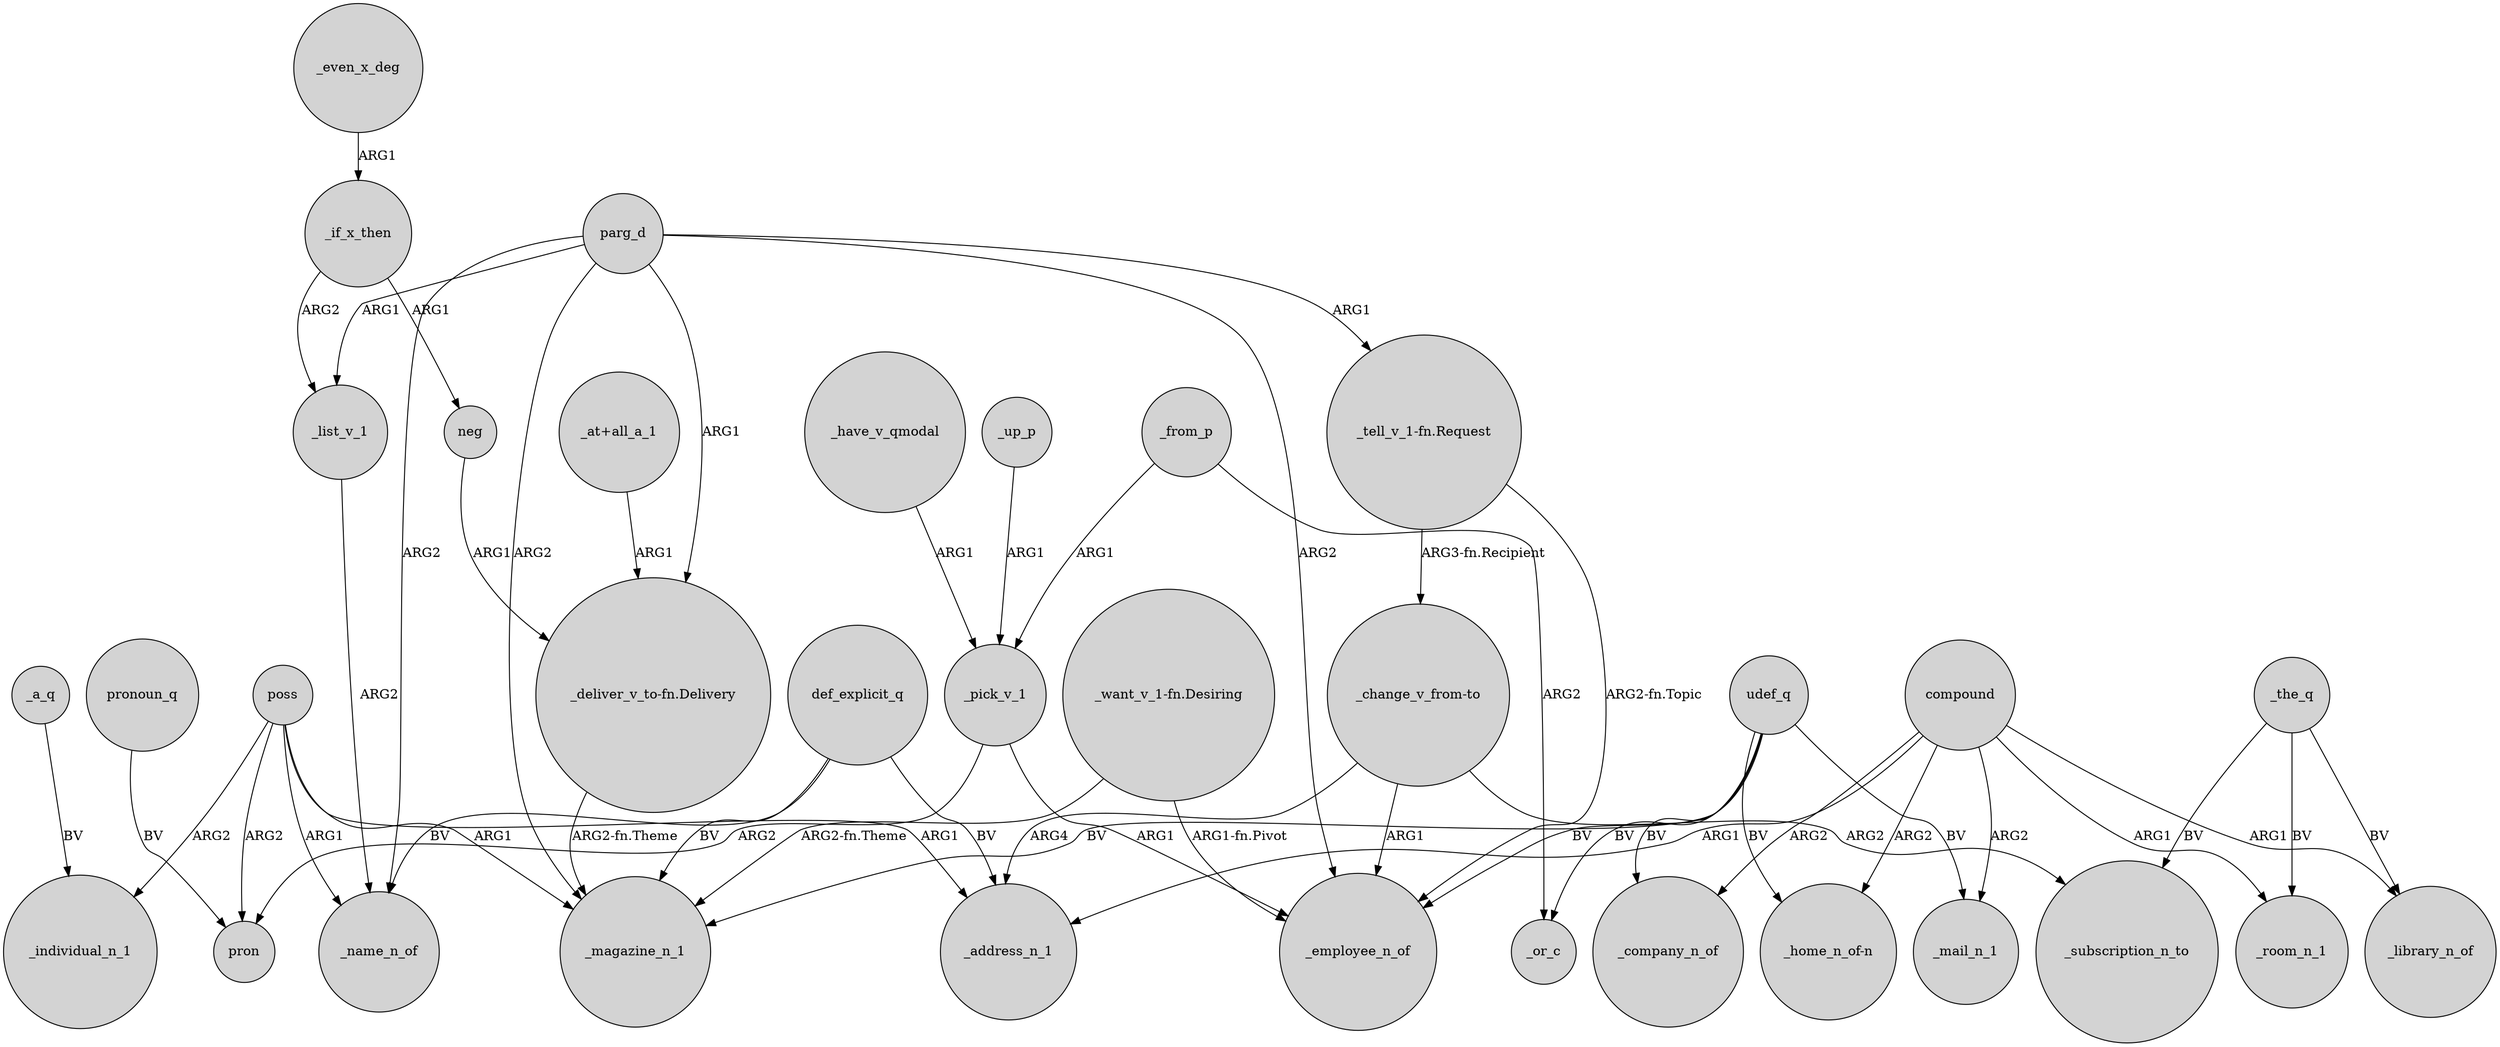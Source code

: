 digraph {
	node [shape=circle style=filled]
	_pick_v_1 -> pron [label=ARG2]
	_list_v_1 -> _name_n_of [label=ARG2]
	_the_q -> _subscription_n_to [label=BV]
	poss -> _address_n_1 [label=ARG1]
	def_explicit_q -> _magazine_n_1 [label=BV]
	_if_x_then -> neg [label=ARG1]
	_a_q -> _individual_n_1 [label=BV]
	poss -> pron [label=ARG2]
	udef_q -> _employee_n_of [label=BV]
	_from_p -> _pick_v_1 [label=ARG1]
	_even_x_deg -> _if_x_then [label=ARG1]
	parg_d -> _name_n_of [label=ARG2]
	parg_d -> _list_v_1 [label=ARG1]
	"_change_v_from-to" -> _address_n_1 [label=ARG4]
	udef_q -> "_home_n_of-n" [label=BV]
	compound -> _company_n_of [label=ARG2]
	poss -> _individual_n_1 [label=ARG2]
	"_at+all_a_1" -> "_deliver_v_to-fn.Delivery" [label=ARG1]
	udef_q -> _or_c [label=BV]
	compound -> _library_n_of [label=ARG1]
	def_explicit_q -> _address_n_1 [label=BV]
	"_want_v_1-fn.Desiring" -> _magazine_n_1 [label="ARG2-fn.Theme"]
	_if_x_then -> _list_v_1 [label=ARG2]
	poss -> _magazine_n_1 [label=ARG1]
	udef_q -> _magazine_n_1 [label=BV]
	pronoun_q -> pron [label=BV]
	"_deliver_v_to-fn.Delivery" -> _magazine_n_1 [label="ARG2-fn.Theme"]
	_the_q -> _library_n_of [label=BV]
	compound -> _mail_n_1 [label=ARG2]
	"_change_v_from-to" -> _subscription_n_to [label=ARG2]
	udef_q -> _mail_n_1 [label=BV]
	_from_p -> _or_c [label=ARG2]
	_up_p -> _pick_v_1 [label=ARG1]
	compound -> _address_n_1 [label=ARG1]
	parg_d -> _employee_n_of [label=ARG2]
	"_change_v_from-to" -> _employee_n_of [label=ARG1]
	compound -> _room_n_1 [label=ARG1]
	poss -> _name_n_of [label=ARG1]
	parg_d -> "_tell_v_1-fn.Request" [label=ARG1]
	parg_d -> "_deliver_v_to-fn.Delivery" [label=ARG1]
	neg -> "_deliver_v_to-fn.Delivery" [label=ARG1]
	"_tell_v_1-fn.Request" -> "_change_v_from-to" [label="ARG3-fn.Recipient"]
	_pick_v_1 -> _employee_n_of [label=ARG1]
	compound -> "_home_n_of-n" [label=ARG2]
	_have_v_qmodal -> _pick_v_1 [label=ARG1]
	_the_q -> _room_n_1 [label=BV]
	udef_q -> _company_n_of [label=BV]
	parg_d -> _magazine_n_1 [label=ARG2]
	"_tell_v_1-fn.Request" -> _employee_n_of [label="ARG2-fn.Topic"]
	"_want_v_1-fn.Desiring" -> _employee_n_of [label="ARG1-fn.Pivot"]
	def_explicit_q -> _name_n_of [label=BV]
}
